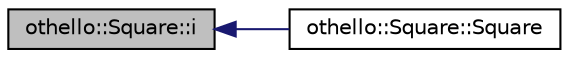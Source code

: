 digraph "othello::Square::i"
{
  edge [fontname="Helvetica",fontsize="10",labelfontname="Helvetica",labelfontsize="10"];
  node [fontname="Helvetica",fontsize="10",shape=record];
  rankdir="LR";
  Node1 [label="othello::Square::i",height=0.2,width=0.4,color="black", fillcolor="grey75", style="filled", fontcolor="black"];
  Node1 -> Node2 [dir="back",color="midnightblue",fontsize="10",style="solid",fontname="Helvetica"];
  Node2 [label="othello::Square::Square",height=0.2,width=0.4,color="black", fillcolor="white", style="filled",URL="$d4/d80/classothello_1_1_square.html#a08d34886b029f9a4ad19934c0743b69d"];
}
